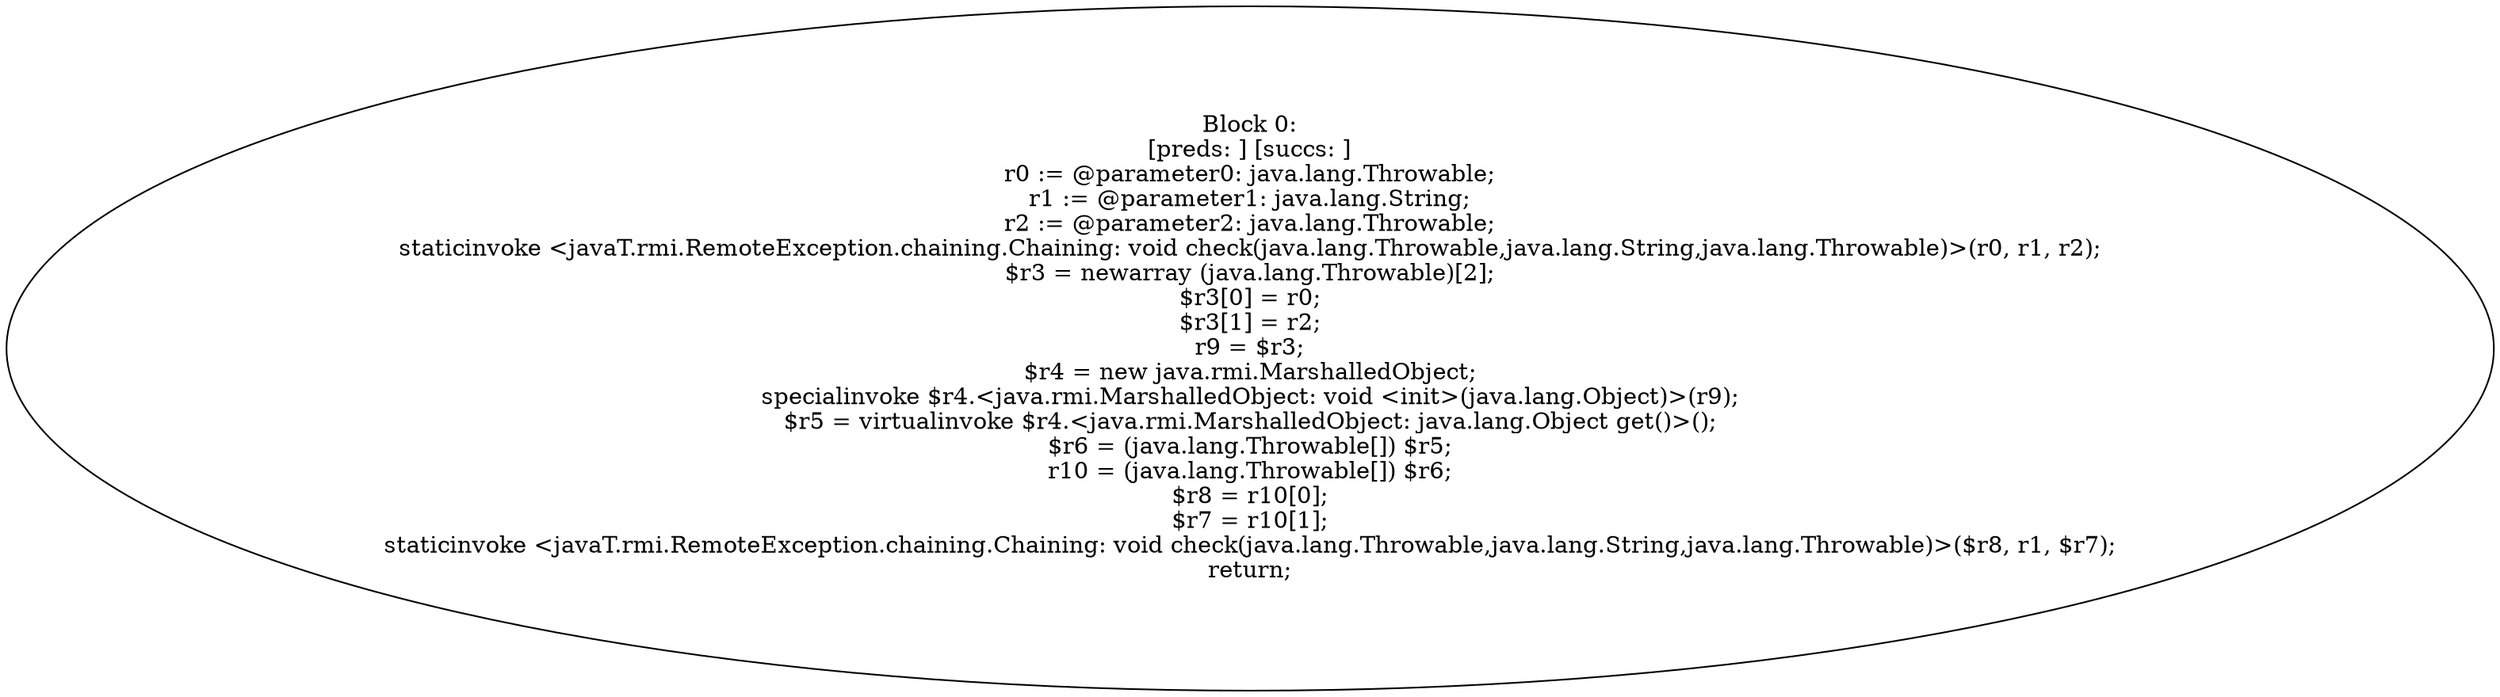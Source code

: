 digraph "unitGraph" {
    "Block 0:
[preds: ] [succs: ]
r0 := @parameter0: java.lang.Throwable;
r1 := @parameter1: java.lang.String;
r2 := @parameter2: java.lang.Throwable;
staticinvoke <javaT.rmi.RemoteException.chaining.Chaining: void check(java.lang.Throwable,java.lang.String,java.lang.Throwable)>(r0, r1, r2);
$r3 = newarray (java.lang.Throwable)[2];
$r3[0] = r0;
$r3[1] = r2;
r9 = $r3;
$r4 = new java.rmi.MarshalledObject;
specialinvoke $r4.<java.rmi.MarshalledObject: void <init>(java.lang.Object)>(r9);
$r5 = virtualinvoke $r4.<java.rmi.MarshalledObject: java.lang.Object get()>();
$r6 = (java.lang.Throwable[]) $r5;
r10 = (java.lang.Throwable[]) $r6;
$r8 = r10[0];
$r7 = r10[1];
staticinvoke <javaT.rmi.RemoteException.chaining.Chaining: void check(java.lang.Throwable,java.lang.String,java.lang.Throwable)>($r8, r1, $r7);
return;
"
}
